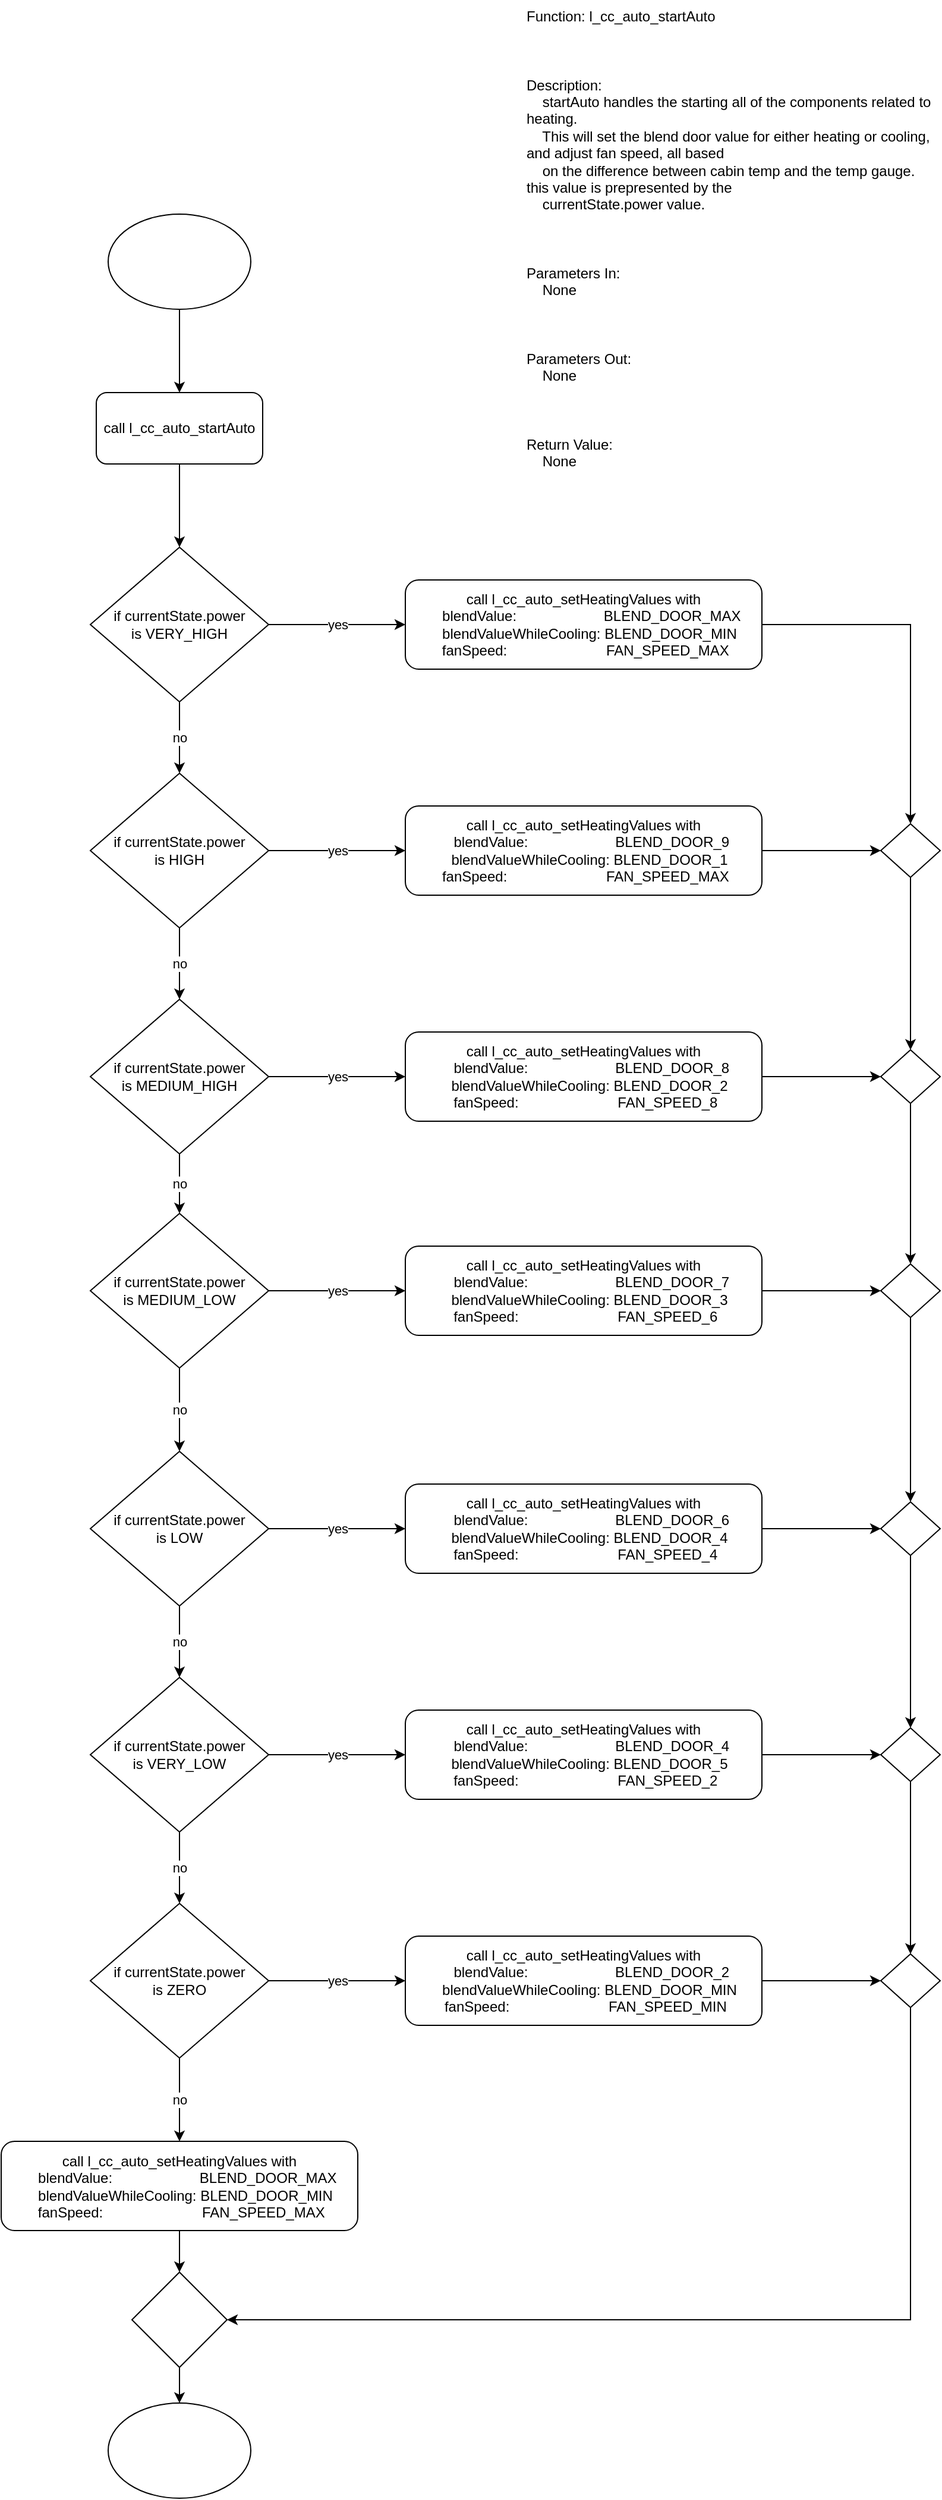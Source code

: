 <mxfile version="21.6.6" type="device">
  <diagram name="Page-1" id="iHUuG_LvgBMpfqoxbhDS">
    <mxGraphModel dx="2752" dy="1536" grid="1" gridSize="10" guides="1" tooltips="1" connect="1" arrows="1" fold="1" page="1" pageScale="1" pageWidth="850" pageHeight="1100" background="#ffffff" math="0" shadow="0">
      <root>
        <mxCell id="0" />
        <mxCell id="1" parent="0" />
        <mxCell id="OtZrLaVEWv7hAND1_i4G-1" value="Function: l_cc_auto_startAuto&#xa;&#xa;&#xa;&#xa;Description:&#xa;    startAuto handles the starting all of the components related to heating.&#xa;    This will set the blend door value for either heating or cooling, and adjust fan speed, all based&#xa;    on the difference between cabin temp and the temp gauge. this value is prepresented by the &#xa;    currentState.power value.&#xa;&#xa;&#xa;&#xa;Parameters In:&#xa;    None&#xa;&#xa;&#xa;&#xa;Parameters Out:&#xa;    None&#xa;&#xa;&#xa;&#xa;Return Value:&#xa;    None" style="text;whiteSpace=wrap;" vertex="1" parent="1">
          <mxGeometry x="490" y="10" width="350" height="420" as="geometry" />
        </mxCell>
        <mxCell id="OtZrLaVEWv7hAND1_i4G-3" style="edgeStyle=orthogonalEdgeStyle;rounded=0;orthogonalLoop=1;jettySize=auto;html=1;" edge="1" parent="1" source="OtZrLaVEWv7hAND1_i4G-2" target="OtZrLaVEWv7hAND1_i4G-4">
          <mxGeometry relative="1" as="geometry">
            <mxPoint x="200" y="370" as="targetPoint" />
          </mxGeometry>
        </mxCell>
        <mxCell id="OtZrLaVEWv7hAND1_i4G-2" value="" style="ellipse;whiteSpace=wrap;html=1;" vertex="1" parent="1">
          <mxGeometry x="140" y="190" width="120" height="80" as="geometry" />
        </mxCell>
        <mxCell id="OtZrLaVEWv7hAND1_i4G-5" style="edgeStyle=orthogonalEdgeStyle;rounded=0;orthogonalLoop=1;jettySize=auto;html=1;" edge="1" parent="1" source="OtZrLaVEWv7hAND1_i4G-4" target="OtZrLaVEWv7hAND1_i4G-6">
          <mxGeometry relative="1" as="geometry">
            <mxPoint x="200" y="480" as="targetPoint" />
          </mxGeometry>
        </mxCell>
        <mxCell id="OtZrLaVEWv7hAND1_i4G-4" value="call&amp;nbsp;l_cc_auto_startAuto" style="rounded=1;whiteSpace=wrap;html=1;" vertex="1" parent="1">
          <mxGeometry x="130" y="340" width="140" height="60" as="geometry" />
        </mxCell>
        <mxCell id="OtZrLaVEWv7hAND1_i4G-7" value="yes" style="edgeStyle=orthogonalEdgeStyle;rounded=0;orthogonalLoop=1;jettySize=auto;html=1;" edge="1" parent="1" source="OtZrLaVEWv7hAND1_i4G-6" target="OtZrLaVEWv7hAND1_i4G-8">
          <mxGeometry relative="1" as="geometry">
            <mxPoint x="370" y="535" as="targetPoint" />
          </mxGeometry>
        </mxCell>
        <mxCell id="OtZrLaVEWv7hAND1_i4G-24" value="no" style="edgeStyle=orthogonalEdgeStyle;rounded=0;orthogonalLoop=1;jettySize=auto;html=1;" edge="1" parent="1" source="OtZrLaVEWv7hAND1_i4G-6" target="OtZrLaVEWv7hAND1_i4G-10">
          <mxGeometry relative="1" as="geometry" />
        </mxCell>
        <mxCell id="OtZrLaVEWv7hAND1_i4G-6" value="if currentState.power&lt;br&gt;is VERY_HIGH" style="rhombus;whiteSpace=wrap;html=1;" vertex="1" parent="1">
          <mxGeometry x="125" y="470" width="150" height="130" as="geometry" />
        </mxCell>
        <mxCell id="OtZrLaVEWv7hAND1_i4G-40" style="edgeStyle=orthogonalEdgeStyle;rounded=0;orthogonalLoop=1;jettySize=auto;html=1;exitX=1;exitY=0.5;exitDx=0;exitDy=0;" edge="1" parent="1" source="OtZrLaVEWv7hAND1_i4G-8" target="OtZrLaVEWv7hAND1_i4G-41">
          <mxGeometry relative="1" as="geometry">
            <mxPoint x="820" y="535" as="targetPoint" />
          </mxGeometry>
        </mxCell>
        <mxCell id="OtZrLaVEWv7hAND1_i4G-8" value="call&amp;nbsp;l_cc_auto_setHeatingValues with&lt;br&gt;&amp;nbsp; &amp;nbsp; blendValue:&amp;nbsp; &amp;nbsp; &amp;nbsp; &amp;nbsp; &amp;nbsp; &amp;nbsp; &amp;nbsp; &amp;nbsp; &amp;nbsp; &amp;nbsp; &amp;nbsp; BLEND_DOOR_MAX&lt;br&gt;&amp;nbsp; &amp;nbsp;blendValueWhileCooling: BLEND_DOOR_MIN&lt;br&gt;&amp;nbsp;fanSpeed:&amp;nbsp; &amp;nbsp; &amp;nbsp; &amp;nbsp; &amp;nbsp; &amp;nbsp; &amp;nbsp; &amp;nbsp; &amp;nbsp; &amp;nbsp; &amp;nbsp; &amp;nbsp; &amp;nbsp;FAN_SPEED_MAX" style="rounded=1;whiteSpace=wrap;html=1;" vertex="1" parent="1">
          <mxGeometry x="390" y="497.5" width="300" height="75" as="geometry" />
        </mxCell>
        <mxCell id="OtZrLaVEWv7hAND1_i4G-9" value="yes" style="edgeStyle=orthogonalEdgeStyle;rounded=0;orthogonalLoop=1;jettySize=auto;html=1;" edge="1" parent="1" source="OtZrLaVEWv7hAND1_i4G-10" target="OtZrLaVEWv7hAND1_i4G-11">
          <mxGeometry relative="1" as="geometry">
            <mxPoint x="370" y="725" as="targetPoint" />
          </mxGeometry>
        </mxCell>
        <mxCell id="OtZrLaVEWv7hAND1_i4G-25" value="no" style="edgeStyle=orthogonalEdgeStyle;rounded=0;orthogonalLoop=1;jettySize=auto;html=1;entryX=0.5;entryY=0;entryDx=0;entryDy=0;" edge="1" parent="1" source="OtZrLaVEWv7hAND1_i4G-10" target="OtZrLaVEWv7hAND1_i4G-13">
          <mxGeometry relative="1" as="geometry" />
        </mxCell>
        <mxCell id="OtZrLaVEWv7hAND1_i4G-10" value="if currentState.power&lt;br&gt;is HIGH" style="rhombus;whiteSpace=wrap;html=1;" vertex="1" parent="1">
          <mxGeometry x="125" y="660" width="150" height="130" as="geometry" />
        </mxCell>
        <mxCell id="OtZrLaVEWv7hAND1_i4G-42" style="edgeStyle=orthogonalEdgeStyle;rounded=0;orthogonalLoop=1;jettySize=auto;html=1;" edge="1" parent="1" source="OtZrLaVEWv7hAND1_i4G-11" target="OtZrLaVEWv7hAND1_i4G-41">
          <mxGeometry relative="1" as="geometry" />
        </mxCell>
        <mxCell id="OtZrLaVEWv7hAND1_i4G-11" value="call&amp;nbsp;l_cc_auto_setHeatingValues with&lt;br&gt;&amp;nbsp; &amp;nbsp; blendValue:&amp;nbsp; &amp;nbsp; &amp;nbsp; &amp;nbsp; &amp;nbsp; &amp;nbsp; &amp;nbsp; &amp;nbsp; &amp;nbsp; &amp;nbsp; &amp;nbsp;&amp;nbsp;BLEND_DOOR_9&lt;br&gt;&amp;nbsp; &amp;nbsp;blendValueWhileCooling:&amp;nbsp;BLEND_DOOR_1&lt;br&gt;&amp;nbsp;fanSpeed:&amp;nbsp; &amp;nbsp; &amp;nbsp; &amp;nbsp; &amp;nbsp; &amp;nbsp; &amp;nbsp; &amp;nbsp; &amp;nbsp; &amp;nbsp; &amp;nbsp; &amp;nbsp; &amp;nbsp;FAN_SPEED_MAX" style="rounded=1;whiteSpace=wrap;html=1;" vertex="1" parent="1">
          <mxGeometry x="390" y="687.5" width="300" height="75" as="geometry" />
        </mxCell>
        <mxCell id="OtZrLaVEWv7hAND1_i4G-12" value="yes" style="edgeStyle=orthogonalEdgeStyle;rounded=0;orthogonalLoop=1;jettySize=auto;html=1;" edge="1" parent="1" source="OtZrLaVEWv7hAND1_i4G-13" target="OtZrLaVEWv7hAND1_i4G-14">
          <mxGeometry relative="1" as="geometry">
            <mxPoint x="370" y="915" as="targetPoint" />
          </mxGeometry>
        </mxCell>
        <mxCell id="OtZrLaVEWv7hAND1_i4G-26" value="no" style="edgeStyle=orthogonalEdgeStyle;rounded=0;orthogonalLoop=1;jettySize=auto;html=1;" edge="1" parent="1" source="OtZrLaVEWv7hAND1_i4G-13" target="OtZrLaVEWv7hAND1_i4G-16">
          <mxGeometry relative="1" as="geometry" />
        </mxCell>
        <mxCell id="OtZrLaVEWv7hAND1_i4G-13" value="if currentState.power&lt;br&gt;is&amp;nbsp;MEDIUM_HIGH" style="rhombus;whiteSpace=wrap;html=1;" vertex="1" parent="1">
          <mxGeometry x="125" y="850" width="150" height="130" as="geometry" />
        </mxCell>
        <mxCell id="OtZrLaVEWv7hAND1_i4G-52" style="edgeStyle=orthogonalEdgeStyle;rounded=0;orthogonalLoop=1;jettySize=auto;html=1;" edge="1" parent="1" source="OtZrLaVEWv7hAND1_i4G-14" target="OtZrLaVEWv7hAND1_i4G-44">
          <mxGeometry relative="1" as="geometry" />
        </mxCell>
        <mxCell id="OtZrLaVEWv7hAND1_i4G-14" value="call&amp;nbsp;l_cc_auto_setHeatingValues with&lt;br&gt;&amp;nbsp; &amp;nbsp; blendValue:&amp;nbsp; &amp;nbsp; &amp;nbsp; &amp;nbsp; &amp;nbsp; &amp;nbsp; &amp;nbsp; &amp;nbsp; &amp;nbsp; &amp;nbsp; &amp;nbsp;&amp;nbsp;BLEND_DOOR_8&lt;br&gt;&amp;nbsp; &amp;nbsp;blendValueWhileCooling:&amp;nbsp;BLEND_DOOR_2&lt;br&gt;&amp;nbsp;fanSpeed:&amp;nbsp; &amp;nbsp; &amp;nbsp; &amp;nbsp; &amp;nbsp; &amp;nbsp; &amp;nbsp; &amp;nbsp; &amp;nbsp; &amp;nbsp; &amp;nbsp; &amp;nbsp; &amp;nbsp;FAN_SPEED_8" style="rounded=1;whiteSpace=wrap;html=1;" vertex="1" parent="1">
          <mxGeometry x="390" y="877.5" width="300" height="75" as="geometry" />
        </mxCell>
        <mxCell id="OtZrLaVEWv7hAND1_i4G-15" value="yes" style="edgeStyle=orthogonalEdgeStyle;rounded=0;orthogonalLoop=1;jettySize=auto;html=1;" edge="1" parent="1" source="OtZrLaVEWv7hAND1_i4G-16" target="OtZrLaVEWv7hAND1_i4G-17">
          <mxGeometry relative="1" as="geometry">
            <mxPoint x="370" y="1095" as="targetPoint" />
          </mxGeometry>
        </mxCell>
        <mxCell id="OtZrLaVEWv7hAND1_i4G-27" value="no" style="edgeStyle=orthogonalEdgeStyle;rounded=0;orthogonalLoop=1;jettySize=auto;html=1;entryX=0.5;entryY=0;entryDx=0;entryDy=0;" edge="1" parent="1" source="OtZrLaVEWv7hAND1_i4G-16" target="OtZrLaVEWv7hAND1_i4G-19">
          <mxGeometry relative="1" as="geometry" />
        </mxCell>
        <mxCell id="OtZrLaVEWv7hAND1_i4G-16" value="if currentState.power&lt;br&gt;is&amp;nbsp;MEDIUM_LOW" style="rhombus;whiteSpace=wrap;html=1;" vertex="1" parent="1">
          <mxGeometry x="125" y="1030" width="150" height="130" as="geometry" />
        </mxCell>
        <mxCell id="OtZrLaVEWv7hAND1_i4G-55" style="edgeStyle=orthogonalEdgeStyle;rounded=0;orthogonalLoop=1;jettySize=auto;html=1;entryX=0;entryY=0.5;entryDx=0;entryDy=0;" edge="1" parent="1" source="OtZrLaVEWv7hAND1_i4G-17" target="OtZrLaVEWv7hAND1_i4G-48">
          <mxGeometry relative="1" as="geometry" />
        </mxCell>
        <mxCell id="OtZrLaVEWv7hAND1_i4G-17" value="call&amp;nbsp;l_cc_auto_setHeatingValues with&lt;br&gt;&amp;nbsp; &amp;nbsp; blendValue:&amp;nbsp; &amp;nbsp; &amp;nbsp; &amp;nbsp; &amp;nbsp; &amp;nbsp; &amp;nbsp; &amp;nbsp; &amp;nbsp; &amp;nbsp; &amp;nbsp;&amp;nbsp;BLEND_DOOR_7&lt;br&gt;&amp;nbsp; &amp;nbsp;blendValueWhileCooling:&amp;nbsp;BLEND_DOOR_3&lt;br&gt;&amp;nbsp;fanSpeed:&amp;nbsp; &amp;nbsp; &amp;nbsp; &amp;nbsp; &amp;nbsp; &amp;nbsp; &amp;nbsp; &amp;nbsp; &amp;nbsp; &amp;nbsp; &amp;nbsp; &amp;nbsp; &amp;nbsp;FAN_SPEED_6" style="rounded=1;whiteSpace=wrap;html=1;" vertex="1" parent="1">
          <mxGeometry x="390" y="1057.5" width="300" height="75" as="geometry" />
        </mxCell>
        <mxCell id="OtZrLaVEWv7hAND1_i4G-18" value="yes" style="edgeStyle=orthogonalEdgeStyle;rounded=0;orthogonalLoop=1;jettySize=auto;html=1;" edge="1" parent="1" source="OtZrLaVEWv7hAND1_i4G-19" target="OtZrLaVEWv7hAND1_i4G-20">
          <mxGeometry relative="1" as="geometry">
            <mxPoint x="370" y="1295" as="targetPoint" />
          </mxGeometry>
        </mxCell>
        <mxCell id="OtZrLaVEWv7hAND1_i4G-28" value="no" style="edgeStyle=orthogonalEdgeStyle;rounded=0;orthogonalLoop=1;jettySize=auto;html=1;" edge="1" parent="1" source="OtZrLaVEWv7hAND1_i4G-19" target="OtZrLaVEWv7hAND1_i4G-22">
          <mxGeometry relative="1" as="geometry" />
        </mxCell>
        <mxCell id="OtZrLaVEWv7hAND1_i4G-19" value="if currentState.power&lt;br&gt;is&amp;nbsp;LOW" style="rhombus;whiteSpace=wrap;html=1;" vertex="1" parent="1">
          <mxGeometry x="125" y="1230" width="150" height="130" as="geometry" />
        </mxCell>
        <mxCell id="OtZrLaVEWv7hAND1_i4G-57" style="edgeStyle=orthogonalEdgeStyle;rounded=0;orthogonalLoop=1;jettySize=auto;html=1;entryX=0;entryY=0.5;entryDx=0;entryDy=0;" edge="1" parent="1" source="OtZrLaVEWv7hAND1_i4G-20" target="OtZrLaVEWv7hAND1_i4G-49">
          <mxGeometry relative="1" as="geometry" />
        </mxCell>
        <mxCell id="OtZrLaVEWv7hAND1_i4G-20" value="call&amp;nbsp;l_cc_auto_setHeatingValues with&lt;br&gt;&amp;nbsp; &amp;nbsp; blendValue:&amp;nbsp; &amp;nbsp; &amp;nbsp; &amp;nbsp; &amp;nbsp; &amp;nbsp; &amp;nbsp; &amp;nbsp; &amp;nbsp; &amp;nbsp; &amp;nbsp;&amp;nbsp;BLEND_DOOR_6&lt;br&gt;&amp;nbsp; &amp;nbsp;blendValueWhileCooling:&amp;nbsp;BLEND_DOOR_4&lt;br&gt;&amp;nbsp;fanSpeed:&amp;nbsp; &amp;nbsp; &amp;nbsp; &amp;nbsp; &amp;nbsp; &amp;nbsp; &amp;nbsp; &amp;nbsp; &amp;nbsp; &amp;nbsp; &amp;nbsp; &amp;nbsp; &amp;nbsp;FAN_SPEED_4" style="rounded=1;whiteSpace=wrap;html=1;" vertex="1" parent="1">
          <mxGeometry x="390" y="1257.5" width="300" height="75" as="geometry" />
        </mxCell>
        <mxCell id="OtZrLaVEWv7hAND1_i4G-21" value="yes" style="edgeStyle=orthogonalEdgeStyle;rounded=0;orthogonalLoop=1;jettySize=auto;html=1;" edge="1" parent="1" source="OtZrLaVEWv7hAND1_i4G-22" target="OtZrLaVEWv7hAND1_i4G-23">
          <mxGeometry relative="1" as="geometry">
            <mxPoint x="370" y="1485" as="targetPoint" />
          </mxGeometry>
        </mxCell>
        <mxCell id="OtZrLaVEWv7hAND1_i4G-35" value="no" style="edgeStyle=orthogonalEdgeStyle;rounded=0;orthogonalLoop=1;jettySize=auto;html=1;" edge="1" parent="1" source="OtZrLaVEWv7hAND1_i4G-22" target="OtZrLaVEWv7hAND1_i4G-30">
          <mxGeometry relative="1" as="geometry" />
        </mxCell>
        <mxCell id="OtZrLaVEWv7hAND1_i4G-22" value="if currentState.power&lt;br&gt;is&amp;nbsp;VERY_LOW" style="rhombus;whiteSpace=wrap;html=1;" vertex="1" parent="1">
          <mxGeometry x="125" y="1420" width="150" height="130" as="geometry" />
        </mxCell>
        <mxCell id="OtZrLaVEWv7hAND1_i4G-59" style="edgeStyle=orthogonalEdgeStyle;rounded=0;orthogonalLoop=1;jettySize=auto;html=1;entryX=0;entryY=0.5;entryDx=0;entryDy=0;" edge="1" parent="1" source="OtZrLaVEWv7hAND1_i4G-23" target="OtZrLaVEWv7hAND1_i4G-50">
          <mxGeometry relative="1" as="geometry" />
        </mxCell>
        <mxCell id="OtZrLaVEWv7hAND1_i4G-23" value="call&amp;nbsp;l_cc_auto_setHeatingValues with&lt;br&gt;&amp;nbsp; &amp;nbsp; blendValue:&amp;nbsp; &amp;nbsp; &amp;nbsp; &amp;nbsp; &amp;nbsp; &amp;nbsp; &amp;nbsp; &amp;nbsp; &amp;nbsp; &amp;nbsp; &amp;nbsp;&amp;nbsp;BLEND_DOOR_4&lt;br&gt;&amp;nbsp; &amp;nbsp;blendValueWhileCooling:&amp;nbsp;BLEND_DOOR_5&lt;br&gt;&amp;nbsp;fanSpeed:&amp;nbsp; &amp;nbsp; &amp;nbsp; &amp;nbsp; &amp;nbsp; &amp;nbsp; &amp;nbsp; &amp;nbsp; &amp;nbsp; &amp;nbsp; &amp;nbsp; &amp;nbsp; &amp;nbsp;FAN_SPEED_2" style="rounded=1;whiteSpace=wrap;html=1;" vertex="1" parent="1">
          <mxGeometry x="390" y="1447.5" width="300" height="75" as="geometry" />
        </mxCell>
        <mxCell id="OtZrLaVEWv7hAND1_i4G-29" value="yes" style="edgeStyle=orthogonalEdgeStyle;rounded=0;orthogonalLoop=1;jettySize=auto;html=1;" edge="1" parent="1" source="OtZrLaVEWv7hAND1_i4G-30" target="OtZrLaVEWv7hAND1_i4G-31">
          <mxGeometry relative="1" as="geometry">
            <mxPoint x="370" y="1675" as="targetPoint" />
          </mxGeometry>
        </mxCell>
        <mxCell id="OtZrLaVEWv7hAND1_i4G-36" value="no" style="edgeStyle=orthogonalEdgeStyle;rounded=0;orthogonalLoop=1;jettySize=auto;html=1;entryX=0.5;entryY=0;entryDx=0;entryDy=0;" edge="1" parent="1" source="OtZrLaVEWv7hAND1_i4G-30" target="OtZrLaVEWv7hAND1_i4G-37">
          <mxGeometry relative="1" as="geometry">
            <mxPoint x="200" y="1790" as="targetPoint" />
          </mxGeometry>
        </mxCell>
        <mxCell id="OtZrLaVEWv7hAND1_i4G-30" value="if currentState.power&lt;br&gt;is&amp;nbsp;ZERO" style="rhombus;whiteSpace=wrap;html=1;" vertex="1" parent="1">
          <mxGeometry x="125" y="1610" width="150" height="130" as="geometry" />
        </mxCell>
        <mxCell id="OtZrLaVEWv7hAND1_i4G-61" style="edgeStyle=orthogonalEdgeStyle;rounded=0;orthogonalLoop=1;jettySize=auto;html=1;entryX=0;entryY=0.5;entryDx=0;entryDy=0;" edge="1" parent="1" source="OtZrLaVEWv7hAND1_i4G-31" target="OtZrLaVEWv7hAND1_i4G-51">
          <mxGeometry relative="1" as="geometry" />
        </mxCell>
        <mxCell id="OtZrLaVEWv7hAND1_i4G-31" value="call&amp;nbsp;l_cc_auto_setHeatingValues with&lt;br&gt;&amp;nbsp; &amp;nbsp; blendValue:&amp;nbsp; &amp;nbsp; &amp;nbsp; &amp;nbsp; &amp;nbsp; &amp;nbsp; &amp;nbsp; &amp;nbsp; &amp;nbsp; &amp;nbsp; &amp;nbsp;&amp;nbsp;BLEND_DOOR_2&lt;br&gt;&amp;nbsp; &amp;nbsp;blendValueWhileCooling:&amp;nbsp;BLEND_DOOR_MIN&lt;br&gt;&amp;nbsp;fanSpeed:&amp;nbsp; &amp;nbsp; &amp;nbsp; &amp;nbsp; &amp;nbsp; &amp;nbsp; &amp;nbsp; &amp;nbsp; &amp;nbsp; &amp;nbsp; &amp;nbsp; &amp;nbsp; &amp;nbsp;FAN_SPEED_MIN" style="rounded=1;whiteSpace=wrap;html=1;" vertex="1" parent="1">
          <mxGeometry x="390" y="1637.5" width="300" height="75" as="geometry" />
        </mxCell>
        <mxCell id="OtZrLaVEWv7hAND1_i4G-38" style="edgeStyle=orthogonalEdgeStyle;rounded=0;orthogonalLoop=1;jettySize=auto;html=1;" edge="1" parent="1" source="OtZrLaVEWv7hAND1_i4G-37" target="OtZrLaVEWv7hAND1_i4G-39">
          <mxGeometry relative="1" as="geometry">
            <mxPoint x="200" y="1940" as="targetPoint" />
          </mxGeometry>
        </mxCell>
        <mxCell id="OtZrLaVEWv7hAND1_i4G-37" value="call&amp;nbsp;l_cc_auto_setHeatingValues with&lt;br&gt;&amp;nbsp; &amp;nbsp; blendValue:&amp;nbsp; &amp;nbsp; &amp;nbsp; &amp;nbsp; &amp;nbsp; &amp;nbsp; &amp;nbsp; &amp;nbsp; &amp;nbsp; &amp;nbsp; &amp;nbsp; BLEND_DOOR_MAX&lt;br&gt;&amp;nbsp; &amp;nbsp;blendValueWhileCooling: BLEND_DOOR_MIN&lt;br&gt;&amp;nbsp;fanSpeed:&amp;nbsp; &amp;nbsp; &amp;nbsp; &amp;nbsp; &amp;nbsp; &amp;nbsp; &amp;nbsp; &amp;nbsp; &amp;nbsp; &amp;nbsp; &amp;nbsp; &amp;nbsp; &amp;nbsp;FAN_SPEED_MAX" style="rounded=1;whiteSpace=wrap;html=1;" vertex="1" parent="1">
          <mxGeometry x="50" y="1810" width="300" height="75" as="geometry" />
        </mxCell>
        <mxCell id="OtZrLaVEWv7hAND1_i4G-63" style="edgeStyle=orthogonalEdgeStyle;rounded=0;orthogonalLoop=1;jettySize=auto;html=1;" edge="1" parent="1" source="OtZrLaVEWv7hAND1_i4G-39" target="OtZrLaVEWv7hAND1_i4G-64">
          <mxGeometry relative="1" as="geometry">
            <mxPoint x="200" y="2070" as="targetPoint" />
          </mxGeometry>
        </mxCell>
        <mxCell id="OtZrLaVEWv7hAND1_i4G-39" value="" style="rhombus;whiteSpace=wrap;html=1;" vertex="1" parent="1">
          <mxGeometry x="160" y="1920" width="80" height="80" as="geometry" />
        </mxCell>
        <mxCell id="OtZrLaVEWv7hAND1_i4G-53" style="edgeStyle=orthogonalEdgeStyle;rounded=0;orthogonalLoop=1;jettySize=auto;html=1;entryX=0.5;entryY=0;entryDx=0;entryDy=0;" edge="1" parent="1" source="OtZrLaVEWv7hAND1_i4G-41" target="OtZrLaVEWv7hAND1_i4G-44">
          <mxGeometry relative="1" as="geometry" />
        </mxCell>
        <mxCell id="OtZrLaVEWv7hAND1_i4G-41" value="" style="rhombus;whiteSpace=wrap;html=1;" vertex="1" parent="1">
          <mxGeometry x="790" y="702.5" width="50" height="45" as="geometry" />
        </mxCell>
        <mxCell id="OtZrLaVEWv7hAND1_i4G-54" style="edgeStyle=orthogonalEdgeStyle;rounded=0;orthogonalLoop=1;jettySize=auto;html=1;exitX=0.5;exitY=1;exitDx=0;exitDy=0;" edge="1" parent="1" source="OtZrLaVEWv7hAND1_i4G-44" target="OtZrLaVEWv7hAND1_i4G-48">
          <mxGeometry relative="1" as="geometry" />
        </mxCell>
        <mxCell id="OtZrLaVEWv7hAND1_i4G-44" value="" style="rhombus;whiteSpace=wrap;html=1;" vertex="1" parent="1">
          <mxGeometry x="790" y="892.5" width="50" height="45" as="geometry" />
        </mxCell>
        <mxCell id="OtZrLaVEWv7hAND1_i4G-56" style="edgeStyle=orthogonalEdgeStyle;rounded=0;orthogonalLoop=1;jettySize=auto;html=1;entryX=0.5;entryY=0;entryDx=0;entryDy=0;" edge="1" parent="1" source="OtZrLaVEWv7hAND1_i4G-48" target="OtZrLaVEWv7hAND1_i4G-49">
          <mxGeometry relative="1" as="geometry" />
        </mxCell>
        <mxCell id="OtZrLaVEWv7hAND1_i4G-48" value="" style="rhombus;whiteSpace=wrap;html=1;" vertex="1" parent="1">
          <mxGeometry x="790" y="1072.5" width="50" height="45" as="geometry" />
        </mxCell>
        <mxCell id="OtZrLaVEWv7hAND1_i4G-58" style="edgeStyle=orthogonalEdgeStyle;rounded=0;orthogonalLoop=1;jettySize=auto;html=1;entryX=0.5;entryY=0;entryDx=0;entryDy=0;" edge="1" parent="1" source="OtZrLaVEWv7hAND1_i4G-49" target="OtZrLaVEWv7hAND1_i4G-50">
          <mxGeometry relative="1" as="geometry" />
        </mxCell>
        <mxCell id="OtZrLaVEWv7hAND1_i4G-49" value="" style="rhombus;whiteSpace=wrap;html=1;" vertex="1" parent="1">
          <mxGeometry x="790" y="1272.5" width="50" height="45" as="geometry" />
        </mxCell>
        <mxCell id="OtZrLaVEWv7hAND1_i4G-60" style="edgeStyle=orthogonalEdgeStyle;rounded=0;orthogonalLoop=1;jettySize=auto;html=1;exitX=0.5;exitY=1;exitDx=0;exitDy=0;entryX=0.5;entryY=0;entryDx=0;entryDy=0;" edge="1" parent="1" source="OtZrLaVEWv7hAND1_i4G-50" target="OtZrLaVEWv7hAND1_i4G-51">
          <mxGeometry relative="1" as="geometry" />
        </mxCell>
        <mxCell id="OtZrLaVEWv7hAND1_i4G-50" value="" style="rhombus;whiteSpace=wrap;html=1;" vertex="1" parent="1">
          <mxGeometry x="790" y="1462.5" width="50" height="45" as="geometry" />
        </mxCell>
        <mxCell id="OtZrLaVEWv7hAND1_i4G-62" style="edgeStyle=orthogonalEdgeStyle;rounded=0;orthogonalLoop=1;jettySize=auto;html=1;exitX=0.5;exitY=1;exitDx=0;exitDy=0;entryX=1;entryY=0.5;entryDx=0;entryDy=0;" edge="1" parent="1" source="OtZrLaVEWv7hAND1_i4G-51" target="OtZrLaVEWv7hAND1_i4G-39">
          <mxGeometry relative="1" as="geometry" />
        </mxCell>
        <mxCell id="OtZrLaVEWv7hAND1_i4G-51" value="" style="rhombus;whiteSpace=wrap;html=1;" vertex="1" parent="1">
          <mxGeometry x="790" y="1652.5" width="50" height="45" as="geometry" />
        </mxCell>
        <mxCell id="OtZrLaVEWv7hAND1_i4G-64" value="" style="ellipse;whiteSpace=wrap;html=1;" vertex="1" parent="1">
          <mxGeometry x="140" y="2030" width="120" height="80" as="geometry" />
        </mxCell>
      </root>
    </mxGraphModel>
  </diagram>
</mxfile>
